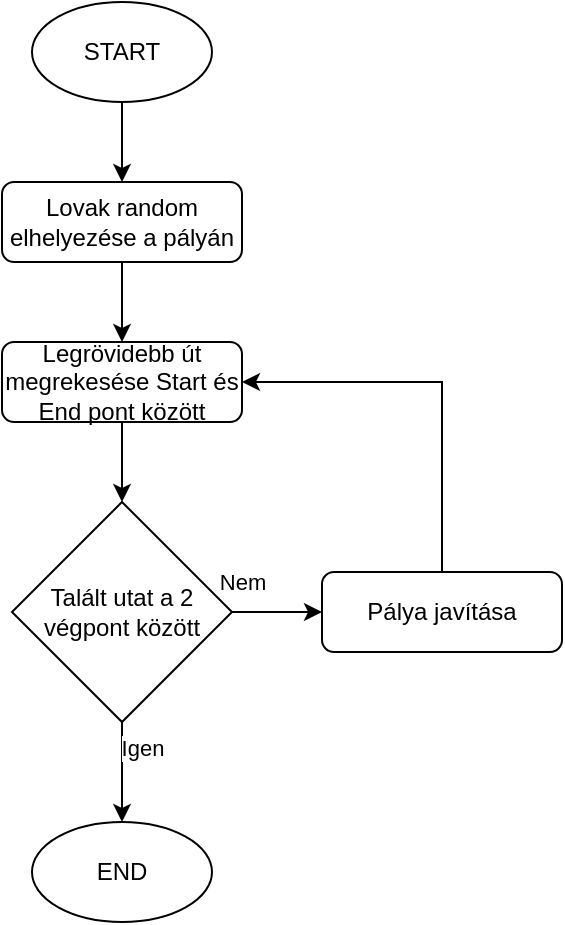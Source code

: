 <mxfile version="20.3.0" type="device"><diagram id="C30UlyMc4HHFIvFjXIhW" name="Page-1"><mxGraphModel dx="1102" dy="659" grid="1" gridSize="10" guides="1" tooltips="1" connect="1" arrows="1" fold="1" page="1" pageScale="1" pageWidth="850" pageHeight="1100" math="0" shadow="0"><root><mxCell id="0"/><mxCell id="1" parent="0"/><mxCell id="lZX2VxFs9g9StlIbgKTt-5" value="" style="edgeStyle=orthogonalEdgeStyle;rounded=0;orthogonalLoop=1;jettySize=auto;html=1;" edge="1" parent="1" source="lZX2VxFs9g9StlIbgKTt-1" target="lZX2VxFs9g9StlIbgKTt-4"><mxGeometry relative="1" as="geometry"/></mxCell><mxCell id="lZX2VxFs9g9StlIbgKTt-1" value="Lovak random elhelyezése a pályán" style="rounded=1;whiteSpace=wrap;html=1;" vertex="1" parent="1"><mxGeometry x="10" y="90" width="120" height="40" as="geometry"/></mxCell><mxCell id="lZX2VxFs9g9StlIbgKTt-3" value="" style="edgeStyle=orthogonalEdgeStyle;rounded=0;orthogonalLoop=1;jettySize=auto;html=1;" edge="1" parent="1" source="lZX2VxFs9g9StlIbgKTt-2" target="lZX2VxFs9g9StlIbgKTt-1"><mxGeometry relative="1" as="geometry"/></mxCell><mxCell id="lZX2VxFs9g9StlIbgKTt-2" value="START" style="ellipse;whiteSpace=wrap;html=1;" vertex="1" parent="1"><mxGeometry x="25" width="90" height="50" as="geometry"/></mxCell><mxCell id="lZX2VxFs9g9StlIbgKTt-7" value="" style="edgeStyle=orthogonalEdgeStyle;rounded=0;orthogonalLoop=1;jettySize=auto;html=1;entryX=0.5;entryY=0;entryDx=0;entryDy=0;" edge="1" parent="1" source="lZX2VxFs9g9StlIbgKTt-4" target="lZX2VxFs9g9StlIbgKTt-8"><mxGeometry relative="1" as="geometry"><mxPoint x="70" y="270" as="targetPoint"/></mxGeometry></mxCell><mxCell id="lZX2VxFs9g9StlIbgKTt-4" value="Legrövidebb út megrekesése Start és End pont között" style="rounded=1;whiteSpace=wrap;html=1;" vertex="1" parent="1"><mxGeometry x="10" y="170" width="120" height="40" as="geometry"/></mxCell><mxCell id="lZX2VxFs9g9StlIbgKTt-10" value="Nem" style="edgeStyle=orthogonalEdgeStyle;rounded=0;orthogonalLoop=1;jettySize=auto;html=1;" edge="1" parent="1" source="lZX2VxFs9g9StlIbgKTt-8" target="lZX2VxFs9g9StlIbgKTt-9"><mxGeometry x="-0.778" y="15" relative="1" as="geometry"><mxPoint as="offset"/></mxGeometry></mxCell><mxCell id="lZX2VxFs9g9StlIbgKTt-13" value="Igen" style="edgeStyle=orthogonalEdgeStyle;rounded=0;orthogonalLoop=1;jettySize=auto;html=1;entryX=0.5;entryY=0;entryDx=0;entryDy=0;" edge="1" parent="1" source="lZX2VxFs9g9StlIbgKTt-8" target="lZX2VxFs9g9StlIbgKTt-14"><mxGeometry x="-0.5" y="10" relative="1" as="geometry"><mxPoint x="70" y="400" as="targetPoint"/><mxPoint as="offset"/></mxGeometry></mxCell><mxCell id="lZX2VxFs9g9StlIbgKTt-8" value="Talált utat a 2 végpont között" style="rhombus;whiteSpace=wrap;html=1;" vertex="1" parent="1"><mxGeometry x="15" y="250" width="110" height="110" as="geometry"/></mxCell><mxCell id="lZX2VxFs9g9StlIbgKTt-11" style="edgeStyle=orthogonalEdgeStyle;rounded=0;orthogonalLoop=1;jettySize=auto;html=1;exitX=0.5;exitY=0;exitDx=0;exitDy=0;entryX=1;entryY=0.5;entryDx=0;entryDy=0;" edge="1" parent="1" source="lZX2VxFs9g9StlIbgKTt-9" target="lZX2VxFs9g9StlIbgKTt-4"><mxGeometry relative="1" as="geometry"/></mxCell><mxCell id="lZX2VxFs9g9StlIbgKTt-9" value="Pálya javítása" style="rounded=1;whiteSpace=wrap;html=1;" vertex="1" parent="1"><mxGeometry x="170" y="285" width="120" height="40" as="geometry"/></mxCell><mxCell id="lZX2VxFs9g9StlIbgKTt-14" value="END" style="ellipse;whiteSpace=wrap;html=1;" vertex="1" parent="1"><mxGeometry x="25" y="410" width="90" height="50" as="geometry"/></mxCell></root></mxGraphModel></diagram></mxfile>